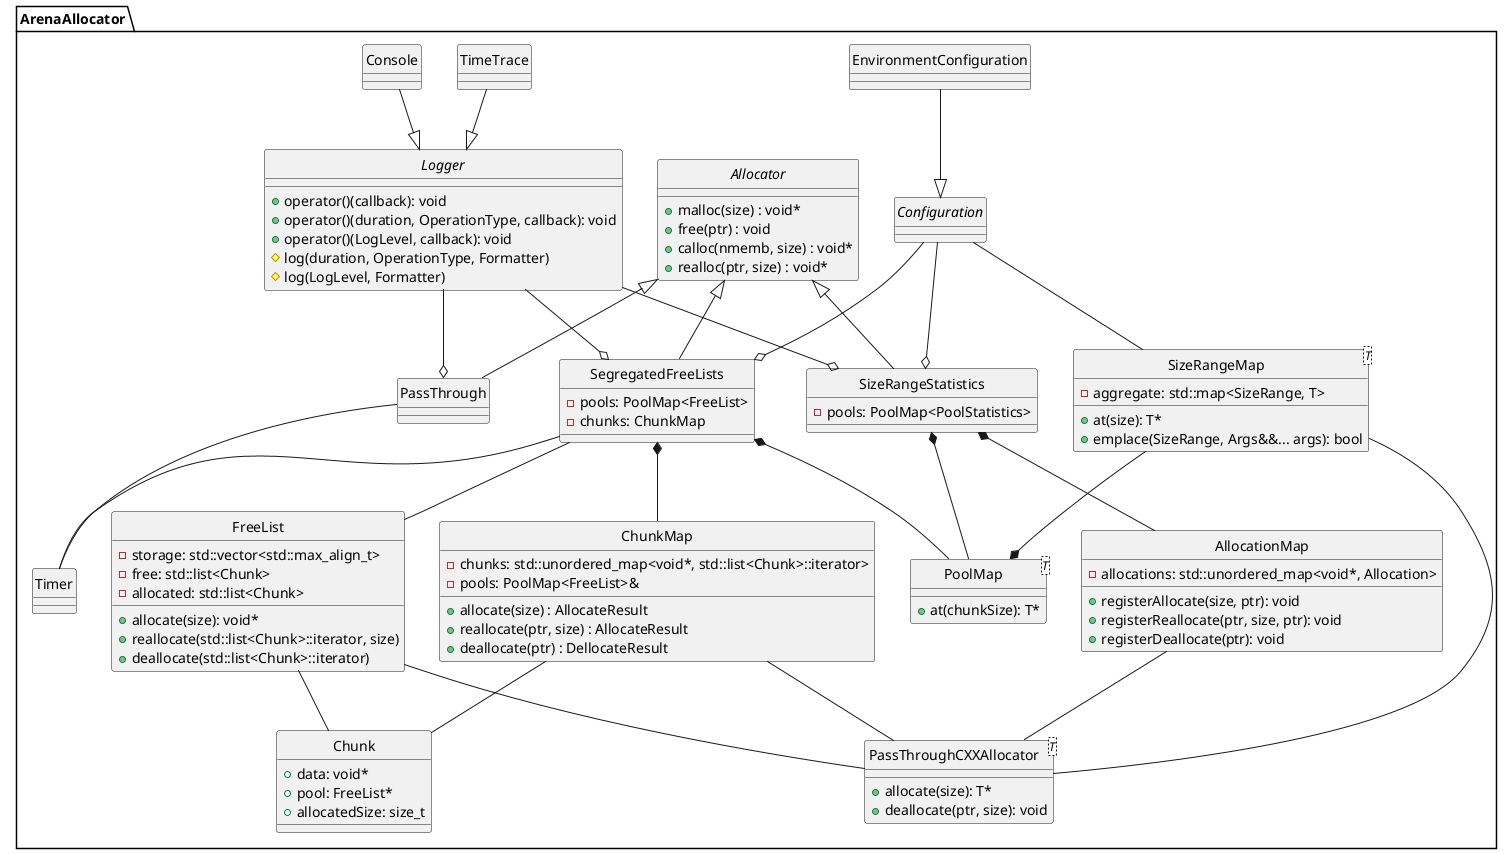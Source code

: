 @startuml

skinparam style strictuml

set namespaceSeparator ::

namespace ArenaAllocator {

 class Timer

 class "PassThroughCXXAllocator<T>" as PassThroughCXXAllocator_T {
  + allocate(size): T*
  + deallocate(ptr, size): void
 }
 
 class "SizeRangeMap<T>" as SizeRangeMap_T {
  + at(size): T*
  + emplace(SizeRange, Args&&... args): bool
  - aggregate: std::map<SizeRange, T>
 }
 SizeRangeMap_T -- PassThroughCXXAllocator_T
 
 class "PoolMap<T>" as PoolMap_T {
  + at(chunkSize): T*
 }
 SizeRangeMap_T --* PoolMap_T

 class AllocationMap {
  + registerAllocate(size, ptr): void
  + registerReallocate(ptr, size, ptr): void
  + registerDeallocate(ptr): void
  - allocations: std::unordered_map<void*, Allocation>
 }
 AllocationMap -- PassThroughCXXAllocator_T
 
 class Chunk {
  + data: void*
  + pool: FreeList*
  + allocatedSize: size_t
 }
 
 class ChunkMap {
  + allocate(size) : AllocateResult
  + reallocate(ptr, size) : AllocateResult
  + deallocate(ptr) : DellocateResult
  - chunks: std::unordered_map<void*, std::list<Chunk>::iterator>
  - pools: PoolMap<FreeList>&
 }
 ChunkMap -- Chunk
 ChunkMap -- PassThroughCXXAllocator_T

 interface Configuration
 Configuration -- SizeRangeMap_T
 
 class EnvironmentConfiguration
 EnvironmentConfiguration --|> Configuration

 interface Allocator {
  + malloc(size) : void*
  + free(ptr) : void
  + calloc(nmemb, size) : void*
  + realloc(ptr, size) : void*
 }

 interface Logger {
  + operator()(callback): void
  + operator()(duration, OperationType, callback): void
  + operator()(LogLevel, callback): void
  # log(duration, OperationType, Formatter)
  # log(LogLevel, Formatter)
 }

 class FreeList {
  + allocate(size): void*
  + reallocate(std::list<Chunk>::iterator, size)
  + deallocate(std::list<Chunk>::iterator)
  - storage: std::vector<std::max_align_t>
  - free: std::list<Chunk>
  - allocated: std::list<Chunk>
 }
 FreeList -- Chunk
 FreeList -- PassThroughCXXAllocator_T

 class TimeTrace
 TimeTrace --|> Logger
 
 class Console
 Console --|> Logger

 class PassThrough
 Allocator <|-- PassThrough
 Logger --o PassThrough
 PassThrough -- Timer

 class SegregatedFreeLists {
  - pools: PoolMap<FreeList>
  - chunks: ChunkMap
 }
 Configuration --o SegregatedFreeLists
 Allocator <|-- SegregatedFreeLists
 Logger --o SegregatedFreeLists
 SegregatedFreeLists -- Timer
 SegregatedFreeLists -- FreeList
 SegregatedFreeLists *-- PoolMap_T
 SegregatedFreeLists *-- ChunkMap

 class SizeRangeStatistics {
  - pools: PoolMap<PoolStatistics>
 }
 Configuration --o SizeRangeStatistics
 Allocator <|-- SizeRangeStatistics
 Logger --o SizeRangeStatistics
 SizeRangeStatistics *-- PoolMap_T
 SizeRangeStatistics *-- AllocationMap

'note top of PassThrough: Propagates malloc, free, calloc,\nrealloc to libc entry points.
'note right of SegregatedFreeLists: Implements segregated free\nlists in pre-allocated pools.
'note right of SizeRangeStatistics: Records pool usage while propagating\nto ArenaAllocator::PassThrough.

}

@enduml
